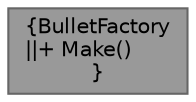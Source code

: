 digraph "BulletFactory"
{
 // LATEX_PDF_SIZE
  bgcolor="transparent";
  edge [fontname=Helvetica,fontsize=10,labelfontname=Helvetica,labelfontsize=10];
  node [fontname=Helvetica,fontsize=10,shape=box,height=0.2,width=0.4];
  Node1 [label="{BulletFactory\n||+ Make()\l}",height=0.2,width=0.4,color="gray40", fillcolor="grey60", style="filled", fontcolor="black",tooltip=" "];
}
